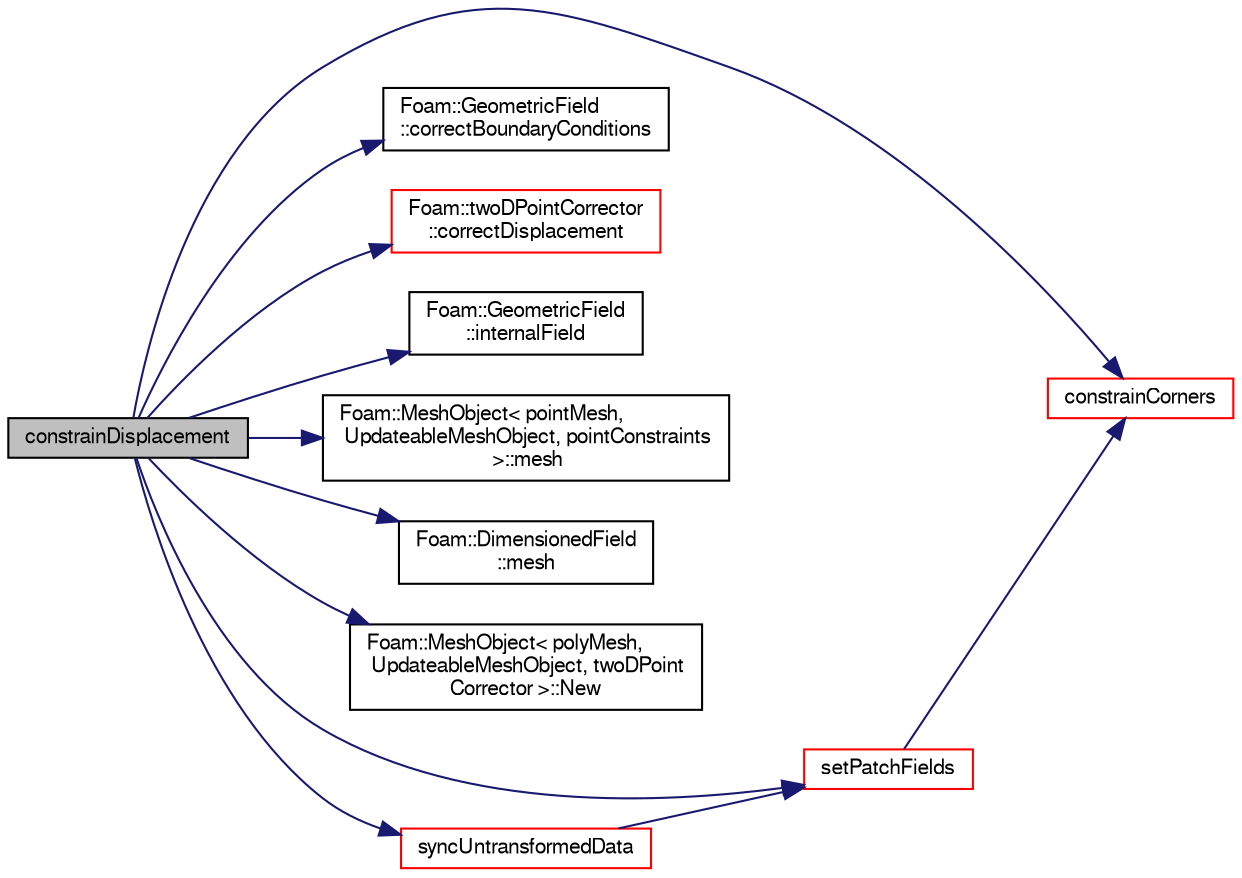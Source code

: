 digraph "constrainDisplacement"
{
  bgcolor="transparent";
  edge [fontname="FreeSans",fontsize="10",labelfontname="FreeSans",labelfontsize="10"];
  node [fontname="FreeSans",fontsize="10",shape=record];
  rankdir="LR";
  Node585 [label="constrainDisplacement",height=0.2,width=0.4,color="black", fillcolor="grey75", style="filled", fontcolor="black"];
  Node585 -> Node586 [color="midnightblue",fontsize="10",style="solid",fontname="FreeSans"];
  Node586 [label="constrainCorners",height=0.2,width=0.4,color="red",URL="$a23282.html#ac76c88ff18a78925cf0fcc2eec75af40",tooltip="Apply patch-patch constraints only. "];
  Node585 -> Node588 [color="midnightblue",fontsize="10",style="solid",fontname="FreeSans"];
  Node588 [label="Foam::GeometricField\l::correctBoundaryConditions",height=0.2,width=0.4,color="black",URL="$a22434.html#acaf6878ef900e593c4b20812f1b567d6",tooltip="Correct boundary field. "];
  Node585 -> Node591 [color="midnightblue",fontsize="10",style="solid",fontname="FreeSans"];
  Node591 [label="Foam::twoDPointCorrector\l::correctDisplacement",height=0.2,width=0.4,color="red",URL="$a25542.html#a7920dcdc7bb2067d0672c9d098195c91",tooltip="Correct motion displacements. "];
  Node585 -> Node589 [color="midnightblue",fontsize="10",style="solid",fontname="FreeSans"];
  Node589 [label="Foam::GeometricField\l::internalField",height=0.2,width=0.4,color="black",URL="$a22434.html#a9536140d36d69bbac40496f6b817aa0a",tooltip="Return internal field. "];
  Node585 -> Node753 [color="midnightblue",fontsize="10",style="solid",fontname="FreeSans"];
  Node753 [label="Foam::MeshObject\< pointMesh,\l UpdateableMeshObject, pointConstraints\l \>::mesh",height=0.2,width=0.4,color="black",URL="$a27138.html#a01ab9073608556f8f4a0f9e0005cbd00"];
  Node585 -> Node610 [color="midnightblue",fontsize="10",style="solid",fontname="FreeSans"];
  Node610 [label="Foam::DimensionedField\l::mesh",height=0.2,width=0.4,color="black",URL="$a26390.html#a8f1110830348a1448a14ab5e3cf47e3b",tooltip="Return mesh. "];
  Node585 -> Node754 [color="midnightblue",fontsize="10",style="solid",fontname="FreeSans"];
  Node754 [label="Foam::MeshObject\< polyMesh,\l UpdateableMeshObject, twoDPoint\lCorrector \>::New",height=0.2,width=0.4,color="black",URL="$a27138.html#ab61cc2091ec1fd7e08e8948e84235a05"];
  Node585 -> Node755 [color="midnightblue",fontsize="10",style="solid",fontname="FreeSans"];
  Node755 [label="setPatchFields",height=0.2,width=0.4,color="red",URL="$a23282.html#a1b6bb2c50c9e39688aa71d2263865d68",tooltip="Helper: set patchField values from internal values (on. "];
  Node755 -> Node586 [color="midnightblue",fontsize="10",style="solid",fontname="FreeSans"];
  Node585 -> Node759 [color="midnightblue",fontsize="10",style="solid",fontname="FreeSans"];
  Node759 [label="syncUntransformedData",height=0.2,width=0.4,color="red",URL="$a23282.html#a60a2f4543c7dc5c768bd06768d7004c6",tooltip="Helper: sync data on collocated points only. "];
  Node759 -> Node755 [color="midnightblue",fontsize="10",style="solid",fontname="FreeSans"];
}
